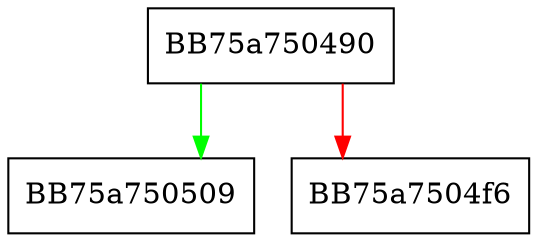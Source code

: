 digraph add_bm_Process {
  node [shape="box"];
  graph [splines=ortho];
  BB75a750490 -> BB75a750509 [color="green"];
  BB75a750490 -> BB75a7504f6 [color="red"];
}